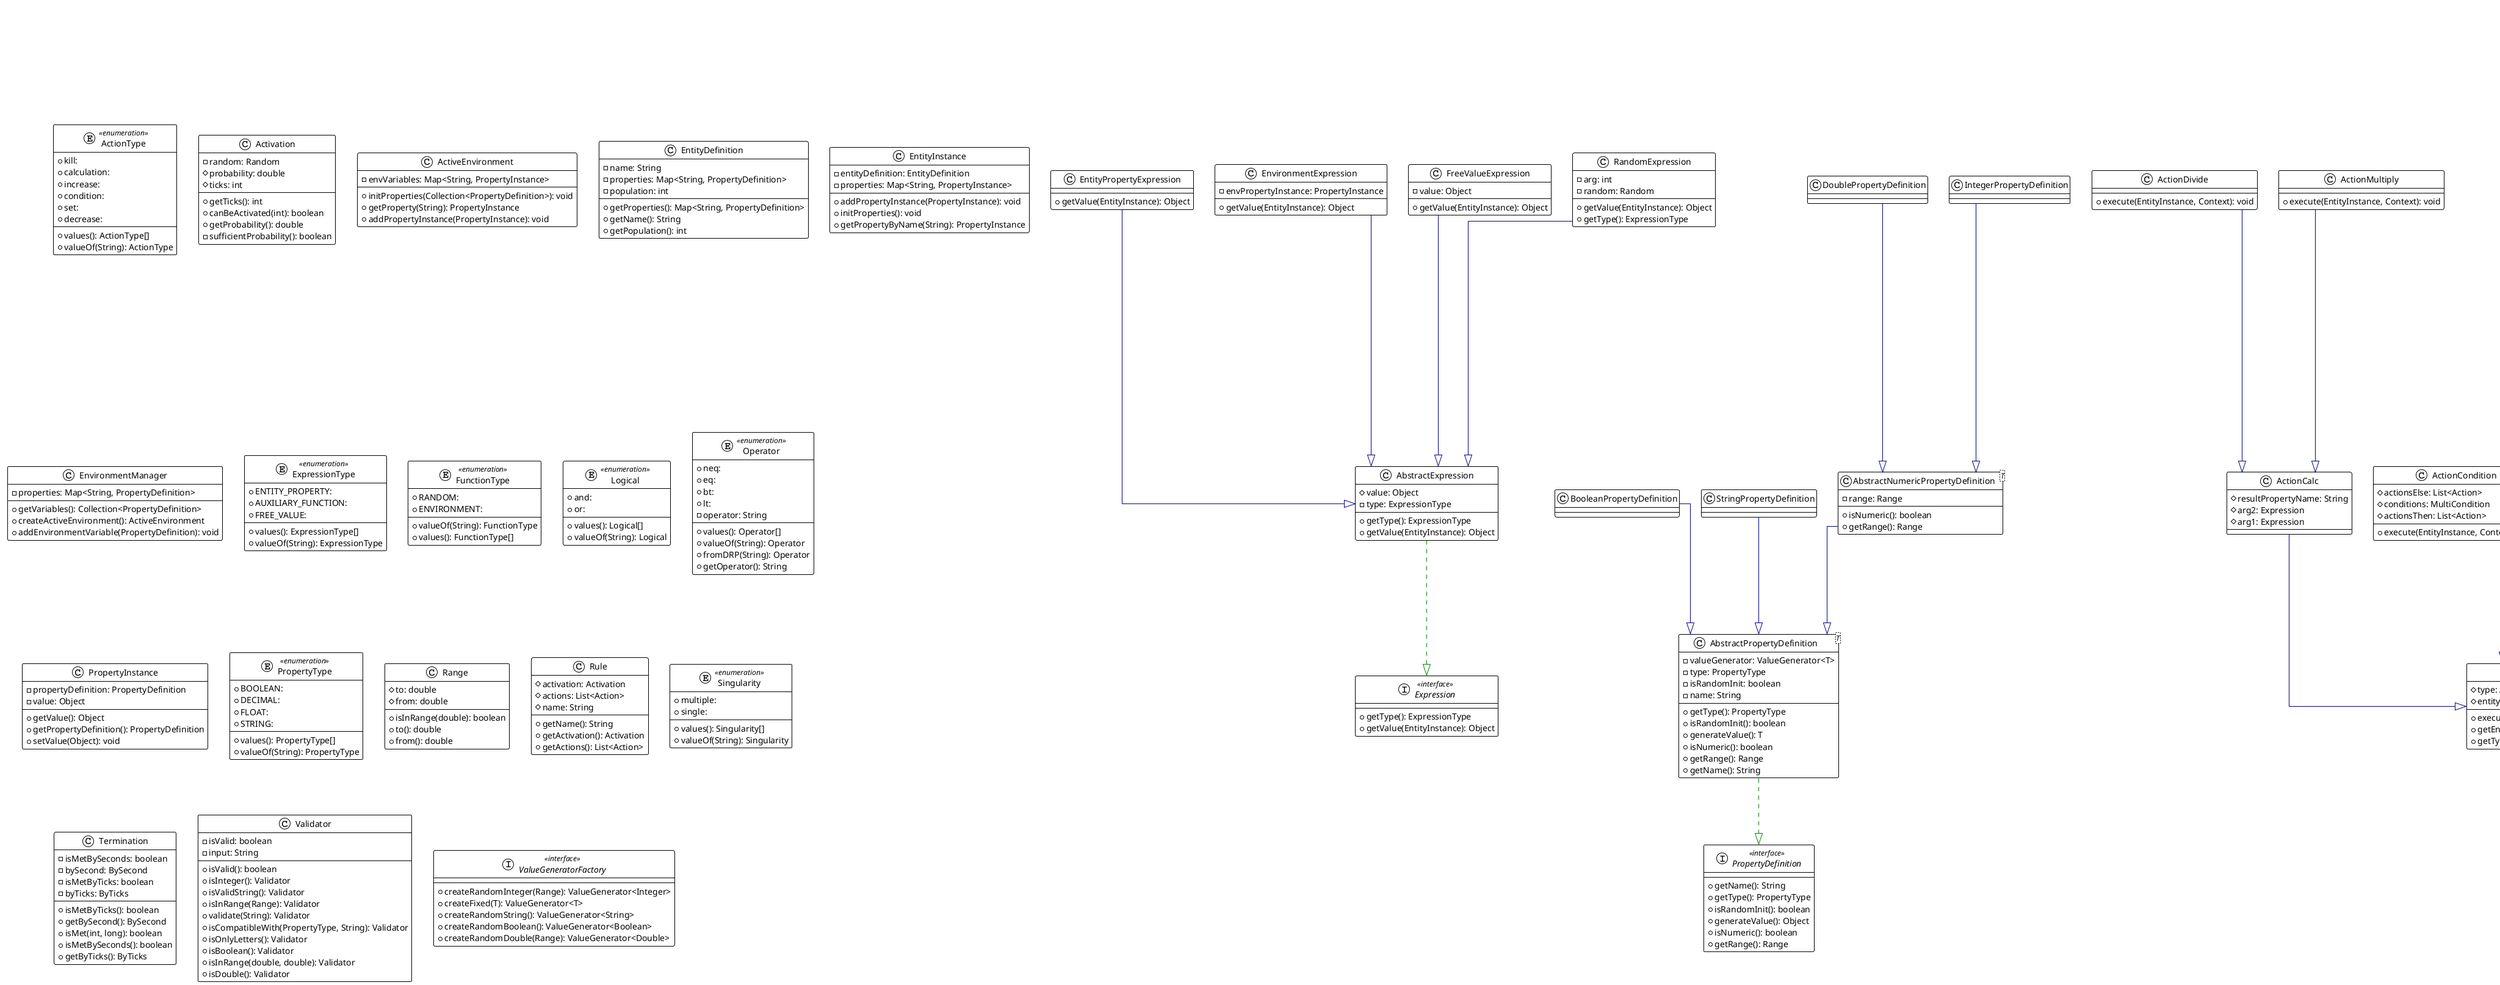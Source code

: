 @startuml

!theme plain
top to bottom direction
skinparam linetype ortho

class AbstractExpression {
  # value: Object
  - type: ExpressionType
  + getType(): ExpressionType
  + getValue(EntityInstance): Object
}
class AbstractNumericPropertyDefinition<T> {
  - range: Range
  + isNumeric(): boolean
  + getRange(): Range
}
class AbstractPropertyDefinition<T> {
  - valueGenerator: ValueGenerator<T>
  - type: PropertyType
  - isRandomInit: boolean
  - name: String
  + getType(): PropertyType
  + isRandomInit(): boolean
  + generateValue(): T
  + isNumeric(): boolean
  + getRange(): Range
  + getName(): String
}
class Action {
  # type: ActionType
  # entityName: String
  + execute(EntityInstance, Context): void
  + getEntity(): String
  + getType(): ActionType
}
class ActionCalc {
  # resultPropertyName: String
  # arg2: Expression
  # arg1: Expression
}
class ActionCondition {
  # actionsElse: List<Action>
  # conditions: MultiCondition
  # actionsThen: List<Action>
  + execute(EntityInstance, Context): void
}
class ActionDecrease {
  + execute(EntityInstance, Context): void
}
class ActionDivide {
  + execute(EntityInstance, Context): void
}
class ActionIncrease {
  + execute(EntityInstance, Context): void
}
class ActionKill {
  + execute(EntityInstance, Context): void
}
class ActionMultiply {
  + execute(EntityInstance, Context): void
}
class ActionSet {
  + execute(EntityInstance, Context): void
}
enum ActionType << enumeration >> {
  + kill: 
  + calculation: 
  + increase: 
  + condition: 
  + set: 
  + decrease: 
  + values(): ActionType[]
  + valueOf(String): ActionType
}
class ActionValue {
  # propertyName: String
  # value: Expression
  + getValue(): Expression
  + getPropertyName(): String
}
class Activation {
  - random: Random
  # probability: double
  # ticks: int
  + getTicks(): int
  + canBeActivated(int): boolean
  + getProbability(): double
  - sufficientProbability(): boolean
}
class ActiveEnvironment {
  - envVariables: Map<String, PropertyInstance>
  + initProperties(Collection<PropertyDefinition>): void
  + getProperty(String): PropertyInstance
  + addPropertyInstance(PropertyInstance): void
}
class BooleanPropertyDefinition
class BySecond {
  # count: long
  + isMet(long): boolean
  + getCount(): long
}
class ByTicks {
  # count: long
  + isMet(long): boolean
  + getCount(): long
}
interface Condition << interface >> {
  + evaluate(EntityInstance, Context): boolean
}
interface Context << interface >> {
  + getPrimaryEntityDefinition(): EntityDefinition
  + getPrimaryEntityInstances(): Collection<EntityInstance>
  + getEnvironmentPropertyInstance(String): PropertyInstance
  + removeEntity(EntityInstance): void
}
class DoublePropertyDefinition
class Engine {
  - simulation: SimulationInterface
  - pastSimulations: Map<Integer, SimulationInterface>
  - idCounter: int
  - filepath: String
  + saveToFile(String): void
  - getEntity(EntityDefinition): DTOEntity
  - archiveSimulation(): void
  + getEnvironmentDefinitions(): Collection<DTOEnvironmentVariable>
  + getSimulationDetails(): DTOSimulationDetails
  + getPastEntities(int): Collection<DTOEntity>
  + getWorldFromFile(String): World
  - getEntities(SimulationInterface): Collection<DTOEntity>
  + runSimulation(): DTOSimulationResult
  + setEnvironmentValues(Collection<Pair<String, Object>>): void
  + getDetailsByEntityCount(int): Collection<DTOEntityPopulation>
  + getEnvironmentValues(): Collection<DTOEnvironmentVariable>
  + getPastSimulations(): Collection<DTOSimulation>
  - isSimulationLoaded(): void
  + loadFromFile(String): void
  + loadXml(String): void
  - getProperties(EntityDefinition): Collection<DTOProperty>
  + getPastEntityProperties(int, String): Collection<DTOProperty>
  + getValuesForPropertyHistogram(int, String): DTOSimulationHistogram
}
interface EngineInterface << interface >> {
  + runSimulation(): DTOSimulationResult
  + getValuesForPropertyHistogram(int, String): DTOSimulationHistogram
  + getPastSimulations(): Collection<DTOSimulation>
  + saveToFile(String): void
  + setEnvironmentValues(Collection<Pair<String, Object>>): void
  + loadFromFile(String): void
  + loadXml(String): void
  + getEnvironmentDefinitions(): Collection<DTOEnvironmentVariable>
  + getDetailsByEntityCount(int): Collection<DTOEntityPopulation>
  + getEnvironmentValues(): Collection<DTOEnvironmentVariable>
  + getPastEntityProperties(int, String): Collection<DTOProperty>
  + getSimulationDetails(): DTOSimulationDetails
  + getPastEntities(int): Collection<DTOEntity>
}
class EntityDefinition {
  - name: String
  - properties: Map<String, PropertyDefinition>
  - population: int
  + getProperties(): Map<String, PropertyDefinition>
  + getName(): String
  + getPopulation(): int
}
class EntityInstance {
  - entityDefinition: EntityDefinition
  - properties: Map<String, PropertyInstance>
  + addPropertyInstance(PropertyInstance): void
  + initProperties(): void
  + getPropertyByName(String): PropertyInstance
}
class EntityPropertyExpression {
  + getValue(EntityInstance): Object
}
class EnvironmentExpression {
  - envPropertyInstance: PropertyInstance
  + getValue(EntityInstance): Object
}
class EnvironmentManager {
  - properties: Map<String, PropertyDefinition>
  + getVariables(): Collection<PropertyDefinition>
  + createActiveEnvironment(): ActiveEnvironment
  + addEnvironmentVariable(PropertyDefinition): void
}
interface Expression << interface >> {
  + getType(): ExpressionType
  + getValue(EntityInstance): Object
}
enum ExpressionType << enumeration >> {
  + ENTITY_PROPERTY: 
  + AUXILIARY_FUNCTION: 
  + FREE_VALUE: 
  + values(): ExpressionType[]
  + valueOf(String): ExpressionType
}
class FixedValueGenerator<T> {
  - fixedValue: T
  + generateValue(): T
}
class FreeValueExpression {
  - value: Object
  + getValue(EntityInstance): Object
}
enum FunctionType << enumeration >> {
  + RANDOM: 
  + ENVIRONMENT: 
  + valueOf(String): FunctionType
  + values(): FunctionType[]
}
class IntegerPropertyDefinition
enum Logical << enumeration >> {
  + and: 
  + or: 
  + values(): Logical[]
  + valueOf(String): Logical
}
class MultiCondition {
  # logical: Logical
  # subConditions: List<Condition>
  + evaluate(EntityInstance, Context): boolean
}
enum Operator << enumeration >> {
  + neq: 
  + eq: 
  + bt: 
  + lt: 
  - operator: String
  + values(): Operator[]
  + valueOf(String): Operator
  + fromDRP(String): Operator
  + getOperator(): String
}
interface PropertyDefinition << interface >> {
  + getName(): String
  + getType(): PropertyType
  + isRandomInit(): boolean
  + generateValue(): Object
  + isNumeric(): boolean
  + getRange(): Range
}
class PropertyInstance {
  - propertyDefinition: PropertyDefinition
  - value: Object
  + getValue(): Object
  + getPropertyDefinition(): PropertyDefinition
  + setValue(Object): void
}
enum PropertyType << enumeration >> {
  + BOOLEAN: 
  + DECIMAL: 
  + FLOAT: 
  + STRING: 
  + values(): PropertyType[]
  + valueOf(String): PropertyType
}
class RandomBooleanValueGenerator {
  + generateValue(): Boolean
}
class RandomDoubleValueGenerator {
  # from: Double
  # to: Double
  + generateValue(): Double
}
class RandomExpression {
  - arg: int
  - random: Random
  + getValue(EntityInstance): Object
  + getType(): ExpressionType
}
class RandomIntegerValueGenerator {
  # from: Integer
  # to: Integer
  + generateValue(): Integer
}
class RandomStringValueGenerator {
  - CHARACTERS: String
  + generateValue(): String
}
class RandomValueGenerator<T> {
  # random: Random
}
class Range {
  # to: double
  # from: double
  + isInRange(double): boolean
  + to(): double
  + from(): double
}
class Rule {
  # activation: Activation
  # actions: List<Action>
  # name: String
  + getName(): String
  + getActivation(): Activation
  + getActions(): List<Action>
}
class Simulation {
  - world: World
  - id: int
  - date: LocalDateTime
  + getEnvironmentValue(String): Object
  + getPrimaryEntityDefinition(): EntityDefinition
  + getTermination(): Termination
  + getDate(): LocalDateTime
  + run(int): void
  + getWorld(): World
  + getId(): int
  + setEnvironmentValue(String, Object): void
}
interface SimulationInterface << interface >> {
  + setEnvironmentValue(String, Object): void
  + getTermination(): Termination
  + getId(): int
  + run(int): void
  + getWorld(): World
  + getDate(): LocalDateTime
  + getPrimaryEntityDefinition(): EntityDefinition
  + getEnvironmentValue(String): Object
}
class SingleCondition {
  # operator: Operator
  # propertyName: String
  # value: Expression
  + evaluate(EntityInstance, Context): boolean
}
enum Singularity << enumeration >> {
  + multiple: 
  + single: 
  + values(): Singularity[]
  + valueOf(String): Singularity
}
class StringPropertyDefinition
class Termination {
  - isMetBySeconds: boolean
  - bySecond: BySecond
  - isMetByTicks: boolean
  - byTicks: ByTicks
  + isMetByTicks(): boolean
  + getBySecond(): BySecond
  + isMet(int, long): boolean
  + isMetBySeconds(): boolean
  + getByTicks(): ByTicks
}
interface TerminationCondition << interface >> {
  + getCount(): long
  + isMet(long): boolean
}
interface Translator << interface >> {
  + getWorld(): World
}
class Validator {
  - isValid: boolean
  - input: String
  + isValid(): boolean
  + isInteger(): Validator
  + isValidString(): Validator
  + isInRange(Range): Validator
  + validate(String): Validator
  + isCompatibleWith(PropertyType, String): Validator
  + isOnlyLetters(): Validator
  + isBoolean(): Validator
  + isInRange(double, double): Validator
  + isDouble(): Validator
}
interface ValueGenerator<T> << interface >> {
  + generateValue(): T
}
interface ValueGeneratorFactory << interface >> {
  + createRandomInteger(Range): ValueGenerator<Integer>
  + createFixed(T): ValueGenerator<T>
  + createRandomString(): ValueGenerator<String>
  + createRandomBoolean(): ValueGenerator<Boolean>
  + createRandomDouble(Range): ValueGenerator<Double>
}
class World {
  # environmentManager: EnvironmentManager
  # primaryEntityDefinition: EntityDefinition
  # termination: Termination
  # rules: Map<String, Rule>
  # activeEnvironment: ActiveEnvironment
  # entityInstances: List<EntityInstance>
  + removeEntity(EntityInstance): void
  + getEnvironmentManager(): EnvironmentManager
  + getRules(): Map<String, Rule>
  + getPrimaryEntityDefinition(): EntityDefinition
  + getPrimaryEntityInstances(): Collection<EntityInstance>
  + getEnvironmentPropertyInstance(String): PropertyInstance
  + getTermination(): Termination
}
class XmlTranslator {
  - activeEnvironment: ActiveEnvironment
  - entityInstances: List<EntityInstance>
  - world: World
  - prdWorld: PRDWorld
  - primaryEntityDefinition: EntityDefinition
  - termination: Termination
  - environmentManager: EnvironmentManager
  - JAXB_XML_GAME_PACKAGE_NAME: String
  + getEntityDefinition(PRDEntity): EntityDefinition
  + getActionIncrease(PRDAction): ActionIncrease
  + getActionDecrease(PRDAction): ActionDecrease
  + getByTicks(PRDByTicks): ByTicks
  + getRule(PRDRule): Rule
  + getSingleCondition(PRDCondition): SingleCondition
  + getActionCondition(PRDAction): ActionCondition
  + getWorld(): World
  + getPropertyDefinition(PRDProperty): PropertyDefinition
  + getExpression(String, PropertyDefinition): Expression
  + getBySecond(PRDBySecond): BySecond
  + getActionSet(PRDAction): ActionSet
  + getMultiCondition(PRDCondition): MultiCondition
  + getRange(PRDRange): Range
  + getTermination(PRDTermination): Termination
  + getActivation(PRDActivation): Activation
  + getActionCalc(PRDAction): ActionCalc
  + getEnvironmentManager(PRDEvironment): EnvironmentManager
  + getActionKill(PRDAction): ActionKill
  + getPropertyDefinitionByType(String, PropertyType, String, Range, boolean): PropertyDefinition
  + getAction(PRDAction): Action
}

AbstractExpression                 -[#008200,dashed]-^  Expression                        
AbstractNumericPropertyDefinition  -[#000082,plain]-^  AbstractPropertyDefinition        
AbstractPropertyDefinition         -[#008200,dashed]-^  PropertyDefinition                
ActionCalc                         -[#000082,plain]-^  Action                            
ActionCondition                    -[#000082,plain]-^  Action                            
ActionDecrease                     -[#000082,plain]-^  ActionValue                       
ActionDivide                       -[#000082,plain]-^  ActionCalc                        
ActionIncrease                     -[#000082,plain]-^  ActionValue                       
ActionKill                         -[#000082,plain]-^  Action                            
ActionMultiply                     -[#000082,plain]-^  ActionCalc                        
ActionSet                          -[#000082,plain]-^  ActionValue                       
ActionValue                        -[#000082,plain]-^  Action                            
BooleanPropertyDefinition          -[#000082,plain]-^  AbstractPropertyDefinition        
BySecond                           -[#008200,dashed]-^  TerminationCondition              
ByTicks                            -[#008200,dashed]-^  TerminationCondition              
DoublePropertyDefinition           -[#000082,plain]-^  AbstractNumericPropertyDefinition 
Engine                             -[#008200,dashed]-^  EngineInterface                   
EntityPropertyExpression           -[#000082,plain]-^  AbstractExpression                
EnvironmentExpression              -[#000082,plain]-^  AbstractExpression                
FixedValueGenerator                -[#008200,dashed]-^  ValueGenerator                    
FreeValueExpression                -[#000082,plain]-^  AbstractExpression                
IntegerPropertyDefinition          -[#000082,plain]-^  AbstractNumericPropertyDefinition 
MultiCondition                     -[#008200,dashed]-^  Condition                         
RandomBooleanValueGenerator        -[#000082,plain]-^  RandomValueGenerator              
RandomDoubleValueGenerator         -[#000082,plain]-^  RandomValueGenerator              
RandomExpression                   -[#000082,plain]-^  AbstractExpression                
RandomIntegerValueGenerator        -[#000082,plain]-^  RandomValueGenerator              
RandomStringValueGenerator         -[#000082,plain]-^  RandomValueGenerator              
RandomValueGenerator               -[#008200,dashed]-^  ValueGenerator                    
Simulation                         -[#008200,dashed]-^  SimulationInterface               
SingleCondition                    -[#008200,dashed]-^  Condition                         
StringPropertyDefinition           -[#000082,plain]-^  AbstractPropertyDefinition        
World                              -[#008200,dashed]-^  Context                           
XmlTranslator                      -[#008200,dashed]-^  Translator                        
@enduml
